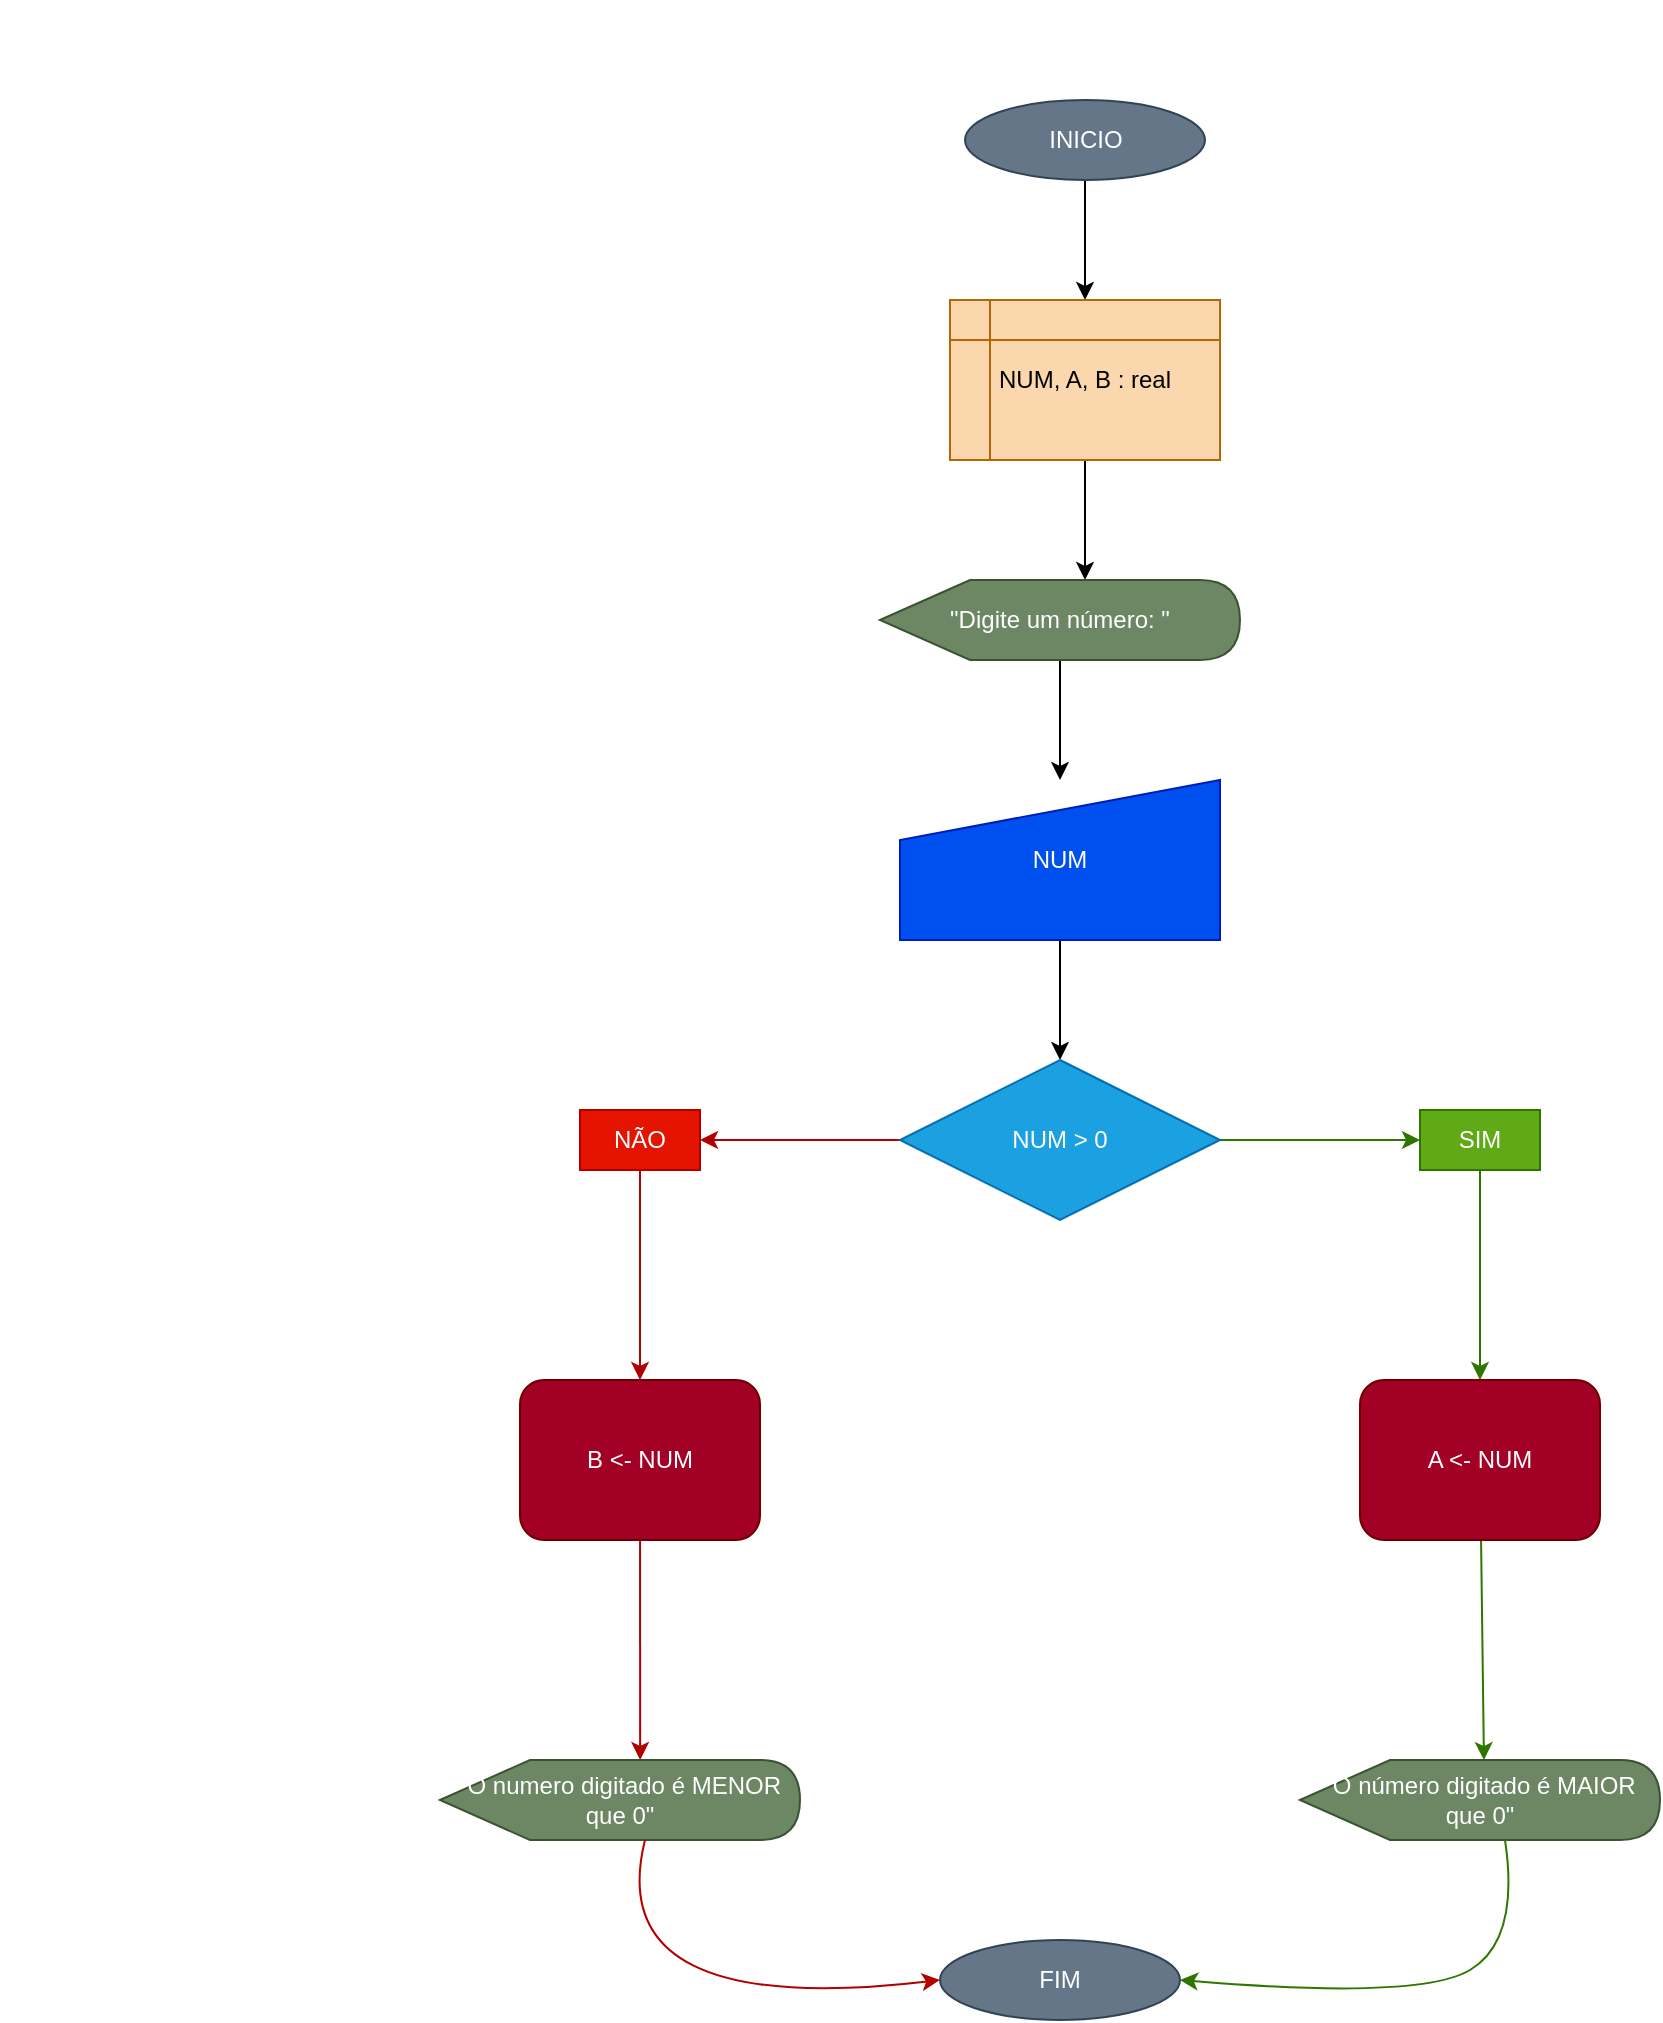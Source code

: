 <mxfile>
    <diagram id="r84VxJKNjagajXiM9IDa" name="Page-1">
        <mxGraphModel dx="1013" dy="976" grid="1" gridSize="10" guides="1" tooltips="1" connect="1" arrows="1" fold="1" page="1" pageScale="1" pageWidth="850" pageHeight="1100" math="0" shadow="0">
            <root>
                <mxCell id="0"/>
                <mxCell id="1" parent="0"/>
                <mxCell id="JFjiR65daSiaWVNuQP3x-1" value="&lt;h1 style=&quot;text-align: center;&quot;&gt;&lt;span style=&quot;font-family: Roboto, Arial, sans-serif; font-size: 14px; letter-spacing: 0.2px;&quot;&gt;&lt;font color=&quot;#ffffff&quot;&gt;Fluxograma com decisão:&lt;/font&gt;&lt;/span&gt;&lt;br&gt;&lt;/h1&gt;&lt;div style=&quot;&quot;&gt;&lt;font style=&quot;font-size: 12px;&quot;&gt;&lt;span style=&quot;font-family: Roboto, Arial, sans-serif; letter-spacing: 0.2px;&quot;&gt;&lt;font style=&quot;font-size: 12px;&quot; color=&quot;#ffffff&quot;&gt;Elabore um fluxograma que leia um número. Se positivo armazene-o em A, se for negativo, em B. No final mostrar o resultado&lt;/font&gt;&lt;/span&gt;&lt;span style=&quot;font-family: Roboto, Arial, sans-serif; letter-spacing: 0.2px;&quot;&gt;&lt;font style=&quot;font-size: 12px;&quot; color=&quot;#ffffff&quot;&gt;&lt;br&gt;&lt;/font&gt;&lt;/span&gt;&lt;/font&gt;&lt;/div&gt;&lt;div style=&quot;&quot;&gt;&lt;span style=&quot;font-family: Roboto, Arial, sans-serif; letter-spacing: 0.2px;&quot;&gt;&lt;font color=&quot;#ffffff&quot;&gt;&lt;br&gt;&lt;/font&gt;&lt;/span&gt;&lt;/div&gt;" style="text;html=1;strokeColor=none;fillColor=none;spacing=5;spacingTop=-20;whiteSpace=wrap;overflow=hidden;rounded=0;" vertex="1" parent="1">
                    <mxGeometry x="40" y="40" width="190" height="160" as="geometry"/>
                </mxCell>
                <mxCell id="JFjiR65daSiaWVNuQP3x-28" style="edgeStyle=none;html=1;entryX=0.5;entryY=0;entryDx=0;entryDy=0;fontSize=12;fontColor=#FFFFFF;" edge="1" parent="1" source="JFjiR65daSiaWVNuQP3x-2" target="JFjiR65daSiaWVNuQP3x-4">
                    <mxGeometry relative="1" as="geometry"/>
                </mxCell>
                <mxCell id="JFjiR65daSiaWVNuQP3x-2" value="INICIO" style="ellipse;whiteSpace=wrap;html=1;fontSize=12;fontColor=#ffffff;fillColor=#647687;strokeColor=#314354;" vertex="1" parent="1">
                    <mxGeometry x="522.5" y="80" width="120" height="40" as="geometry"/>
                </mxCell>
                <mxCell id="JFjiR65daSiaWVNuQP3x-27" style="edgeStyle=none;html=1;entryX=0;entryY=0;entryDx=102.5;entryDy=0;entryPerimeter=0;fontSize=12;fontColor=#FFFFFF;" edge="1" parent="1" source="JFjiR65daSiaWVNuQP3x-4" target="JFjiR65daSiaWVNuQP3x-5">
                    <mxGeometry relative="1" as="geometry"/>
                </mxCell>
                <mxCell id="JFjiR65daSiaWVNuQP3x-4" value="NUM, A, B : real" style="shape=internalStorage;whiteSpace=wrap;html=1;backgroundOutline=1;fontSize=12;fillColor=#fad7ac;strokeColor=#b46504;fontColor=#000000;" vertex="1" parent="1">
                    <mxGeometry x="515" y="180" width="135" height="80" as="geometry"/>
                </mxCell>
                <mxCell id="JFjiR65daSiaWVNuQP3x-26" style="edgeStyle=none;html=1;entryX=0.5;entryY=0;entryDx=0;entryDy=0;fontSize=12;fontColor=#FFFFFF;" edge="1" parent="1" source="JFjiR65daSiaWVNuQP3x-5" target="JFjiR65daSiaWVNuQP3x-6">
                    <mxGeometry relative="1" as="geometry"/>
                </mxCell>
                <mxCell id="JFjiR65daSiaWVNuQP3x-5" value="&quot;Digite um número: &quot;" style="shape=display;whiteSpace=wrap;html=1;fontSize=12;fillColor=#6d8764;strokeColor=#3A5431;fontColor=#ffffff;" vertex="1" parent="1">
                    <mxGeometry x="480" y="320" width="180" height="40" as="geometry"/>
                </mxCell>
                <mxCell id="JFjiR65daSiaWVNuQP3x-25" style="edgeStyle=none;html=1;fontSize=12;fontColor=#FFFFFF;" edge="1" parent="1" source="JFjiR65daSiaWVNuQP3x-6" target="JFjiR65daSiaWVNuQP3x-7">
                    <mxGeometry relative="1" as="geometry"/>
                </mxCell>
                <mxCell id="JFjiR65daSiaWVNuQP3x-6" value="NUM" style="shape=manualInput;whiteSpace=wrap;html=1;fontSize=12;fontColor=#ffffff;fillColor=#0050ef;strokeColor=#001DBC;" vertex="1" parent="1">
                    <mxGeometry x="490" y="420" width="160" height="80" as="geometry"/>
                </mxCell>
                <mxCell id="JFjiR65daSiaWVNuQP3x-22" style="edgeStyle=none;html=1;entryX=1;entryY=0.5;entryDx=0;entryDy=0;fontSize=12;fontColor=#FFFFFF;fillColor=#e51400;strokeColor=#B20000;" edge="1" parent="1" source="JFjiR65daSiaWVNuQP3x-7" target="JFjiR65daSiaWVNuQP3x-9">
                    <mxGeometry relative="1" as="geometry"/>
                </mxCell>
                <mxCell id="JFjiR65daSiaWVNuQP3x-23" style="edgeStyle=none;html=1;entryX=0;entryY=0.5;entryDx=0;entryDy=0;fontSize=12;fontColor=#FFFFFF;fillColor=#60a917;strokeColor=#2D7600;" edge="1" parent="1" source="JFjiR65daSiaWVNuQP3x-7" target="JFjiR65daSiaWVNuQP3x-8">
                    <mxGeometry relative="1" as="geometry"/>
                </mxCell>
                <mxCell id="JFjiR65daSiaWVNuQP3x-7" value="NUM &amp;gt; 0" style="rhombus;whiteSpace=wrap;html=1;fontSize=12;fontColor=#ffffff;fillColor=#1ba1e2;strokeColor=#006EAF;" vertex="1" parent="1">
                    <mxGeometry x="490" y="560" width="160" height="80" as="geometry"/>
                </mxCell>
                <mxCell id="JFjiR65daSiaWVNuQP3x-24" style="edgeStyle=none;html=1;entryX=0.5;entryY=0;entryDx=0;entryDy=0;fontSize=12;fontColor=#FFFFFF;fillColor=#60a917;strokeColor=#2D7600;" edge="1" parent="1" source="JFjiR65daSiaWVNuQP3x-8" target="JFjiR65daSiaWVNuQP3x-11">
                    <mxGeometry relative="1" as="geometry"/>
                </mxCell>
                <mxCell id="JFjiR65daSiaWVNuQP3x-8" value="SIM" style="text;html=1;strokeColor=#2D7600;fillColor=#60a917;align=center;verticalAlign=middle;whiteSpace=wrap;rounded=0;fontSize=12;fontColor=#ffffff;" vertex="1" parent="1">
                    <mxGeometry x="750" y="585" width="60" height="30" as="geometry"/>
                </mxCell>
                <mxCell id="JFjiR65daSiaWVNuQP3x-21" style="edgeStyle=none;html=1;fontSize=12;fontColor=#FFFFFF;fillColor=#e51400;strokeColor=#B20000;" edge="1" parent="1" source="JFjiR65daSiaWVNuQP3x-9" target="JFjiR65daSiaWVNuQP3x-10">
                    <mxGeometry relative="1" as="geometry"/>
                </mxCell>
                <mxCell id="JFjiR65daSiaWVNuQP3x-9" value="NÃO" style="text;html=1;strokeColor=#B20000;fillColor=#e51400;align=center;verticalAlign=middle;whiteSpace=wrap;rounded=0;fontSize=12;fontColor=#ffffff;" vertex="1" parent="1">
                    <mxGeometry x="330" y="585" width="60" height="30" as="geometry"/>
                </mxCell>
                <mxCell id="JFjiR65daSiaWVNuQP3x-19" style="edgeStyle=none;html=1;entryX=0.556;entryY=0;entryDx=0;entryDy=0;entryPerimeter=0;fontSize=12;fontColor=#FFFFFF;fillColor=#e51400;strokeColor=#B20000;" edge="1" parent="1" source="JFjiR65daSiaWVNuQP3x-10" target="JFjiR65daSiaWVNuQP3x-13">
                    <mxGeometry relative="1" as="geometry"/>
                </mxCell>
                <mxCell id="JFjiR65daSiaWVNuQP3x-10" value="B &amp;lt;- NUM" style="rounded=1;whiteSpace=wrap;html=1;fontSize=12;fontColor=#ffffff;fillColor=#a20025;strokeColor=#6F0000;" vertex="1" parent="1">
                    <mxGeometry x="300" y="720" width="120" height="80" as="geometry"/>
                </mxCell>
                <mxCell id="JFjiR65daSiaWVNuQP3x-20" style="edgeStyle=none;html=1;entryX=0.511;entryY=0;entryDx=0;entryDy=0;entryPerimeter=0;fontSize=12;fontColor=#FFFFFF;fillColor=#60a917;strokeColor=#2D7600;" edge="1" parent="1" source="JFjiR65daSiaWVNuQP3x-11" target="JFjiR65daSiaWVNuQP3x-14">
                    <mxGeometry relative="1" as="geometry"/>
                </mxCell>
                <mxCell id="JFjiR65daSiaWVNuQP3x-11" value="A &amp;lt;- NUM" style="rounded=1;whiteSpace=wrap;html=1;fontSize=12;fontColor=#ffffff;fillColor=#a20025;strokeColor=#6F0000;" vertex="1" parent="1">
                    <mxGeometry x="720" y="720" width="120" height="80" as="geometry"/>
                </mxCell>
                <mxCell id="JFjiR65daSiaWVNuQP3x-13" value="&quot;O numero digitado é MENOR que 0&quot;" style="shape=display;whiteSpace=wrap;html=1;fontSize=12;fontColor=#ffffff;fillColor=#6d8764;strokeColor=#3A5431;" vertex="1" parent="1">
                    <mxGeometry x="260" y="910" width="180" height="40" as="geometry"/>
                </mxCell>
                <mxCell id="JFjiR65daSiaWVNuQP3x-14" value="&quot;O número digitado é MAIOR que 0&quot;" style="shape=display;whiteSpace=wrap;html=1;fontSize=12;fontColor=#ffffff;fillColor=#6d8764;strokeColor=#3A5431;" vertex="1" parent="1">
                    <mxGeometry x="690" y="910" width="180" height="40" as="geometry"/>
                </mxCell>
                <mxCell id="JFjiR65daSiaWVNuQP3x-15" value="FIM" style="ellipse;whiteSpace=wrap;html=1;fontSize=12;fontColor=#ffffff;fillColor=#647687;strokeColor=#314354;" vertex="1" parent="1">
                    <mxGeometry x="510" y="1000" width="120" height="40" as="geometry"/>
                </mxCell>
                <mxCell id="JFjiR65daSiaWVNuQP3x-16" value="" style="curved=1;endArrow=classic;html=1;fontSize=12;fontColor=#FFFFFF;exitX=0;exitY=0;exitDx=102.5;exitDy=40;exitPerimeter=0;entryX=0;entryY=0.5;entryDx=0;entryDy=0;fillColor=#e51400;strokeColor=#B20000;" edge="1" parent="1" source="JFjiR65daSiaWVNuQP3x-13" target="JFjiR65daSiaWVNuQP3x-15">
                    <mxGeometry width="50" height="50" relative="1" as="geometry">
                        <mxPoint x="380" y="1060" as="sourcePoint"/>
                        <mxPoint x="430" y="1010" as="targetPoint"/>
                        <Array as="points">
                            <mxPoint x="340" y="1040"/>
                        </Array>
                    </mxGeometry>
                </mxCell>
                <mxCell id="JFjiR65daSiaWVNuQP3x-18" value="" style="curved=1;endArrow=classic;html=1;fontSize=12;fontColor=#FFFFFF;entryX=1;entryY=0.5;entryDx=0;entryDy=0;exitX=0;exitY=0;exitDx=102.5;exitDy=40;exitPerimeter=0;fillColor=#60a917;strokeColor=#2D7600;" edge="1" parent="1" source="JFjiR65daSiaWVNuQP3x-14" target="JFjiR65daSiaWVNuQP3x-15">
                    <mxGeometry width="50" height="50" relative="1" as="geometry">
                        <mxPoint x="740" y="1070" as="sourcePoint"/>
                        <mxPoint x="790" y="1020" as="targetPoint"/>
                        <Array as="points">
                            <mxPoint x="800" y="1000"/>
                            <mxPoint x="750" y="1030"/>
                        </Array>
                    </mxGeometry>
                </mxCell>
            </root>
        </mxGraphModel>
    </diagram>
    <diagram id="wIPyVnmyNPj7CXNmqEUs" name="Page-2">
        <mxGraphModel dx="861" dy="830" grid="1" gridSize="10" guides="1" tooltips="1" connect="1" arrows="1" fold="1" page="1" pageScale="1" pageWidth="850" pageHeight="1100" math="0" shadow="0">
            <root>
                <mxCell id="0"/>
                <mxCell id="1" parent="0"/>
            </root>
        </mxGraphModel>
    </diagram>
</mxfile>